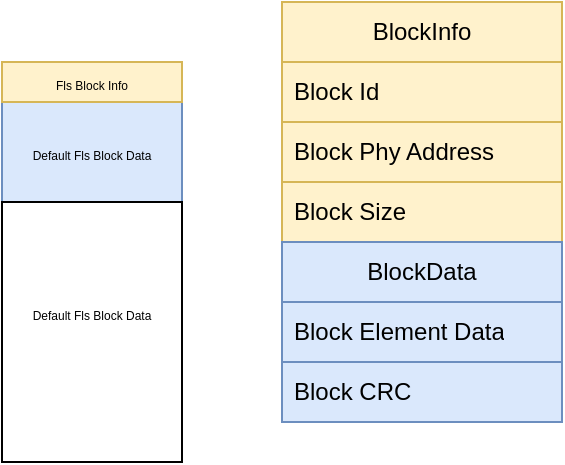 <mxfile version="22.1.3" type="github">
  <diagram name="第 1 页" id="8-_o1X4CW5Anvpkq5qV0">
    <mxGraphModel dx="469" dy="299" grid="1" gridSize="10" guides="1" tooltips="1" connect="1" arrows="1" fold="1" page="1" pageScale="1" pageWidth="850" pageHeight="1100" math="0" shadow="0">
      <root>
        <mxCell id="0" />
        <mxCell id="1" parent="0" />
        <mxCell id="KvajiqOSdeMXq4DKSErc-1" value="" style="rounded=0;whiteSpace=wrap;html=1;fillColor=#dae8fc;strokeColor=#6c8ebf;" vertex="1" parent="1">
          <mxGeometry x="170" y="60" width="90" height="50" as="geometry" />
        </mxCell>
        <mxCell id="KvajiqOSdeMXq4DKSErc-2" value="" style="rounded=0;whiteSpace=wrap;html=1;" vertex="1" parent="1">
          <mxGeometry x="170" y="110" width="90" height="130" as="geometry" />
        </mxCell>
        <mxCell id="KvajiqOSdeMXq4DKSErc-4" value="" style="rounded=0;whiteSpace=wrap;html=1;fillColor=#fff2cc;strokeColor=#d6b656;" vertex="1" parent="1">
          <mxGeometry x="170" y="40" width="90" height="20" as="geometry" />
        </mxCell>
        <mxCell id="KvajiqOSdeMXq4DKSErc-6" value="&lt;font style=&quot;font-size: 6px;&quot;&gt;Fls Block Info&lt;/font&gt;" style="text;html=1;strokeColor=none;fillColor=none;align=center;verticalAlign=middle;whiteSpace=wrap;rounded=0;labelBackgroundColor=none;fontColor=default;" vertex="1" parent="1">
          <mxGeometry x="195" y="45" width="40" height="10" as="geometry" />
        </mxCell>
        <mxCell id="KvajiqOSdeMXq4DKSErc-7" value="&lt;font style=&quot;font-size: 6px;&quot;&gt;Default Fls Block Data&lt;/font&gt;" style="text;html=1;strokeColor=none;fillColor=none;align=center;verticalAlign=middle;whiteSpace=wrap;rounded=0;labelBackgroundColor=none;" vertex="1" parent="1">
          <mxGeometry x="170" y="80" width="90" height="10" as="geometry" />
        </mxCell>
        <mxCell id="KvajiqOSdeMXq4DKSErc-9" value="&lt;font style=&quot;font-size: 6px;&quot;&gt;Default Fls Block Data&lt;/font&gt;" style="text;html=1;strokeColor=none;fillColor=none;align=center;verticalAlign=middle;whiteSpace=wrap;rounded=0;labelBackgroundColor=none;" vertex="1" parent="1">
          <mxGeometry x="170" y="160" width="90" height="10" as="geometry" />
        </mxCell>
        <mxCell id="KvajiqOSdeMXq4DKSErc-11" value="BlockInfo" style="swimlane;fontStyle=0;childLayout=stackLayout;horizontal=1;startSize=30;horizontalStack=0;resizeParent=1;resizeParentMax=0;resizeLast=0;collapsible=1;marginBottom=0;whiteSpace=wrap;html=1;fillColor=#fff2cc;strokeColor=#d6b656;" vertex="1" parent="1">
          <mxGeometry x="310" y="10" width="140" height="120" as="geometry">
            <mxRectangle x="310" y="10" width="90" height="30" as="alternateBounds" />
          </mxGeometry>
        </mxCell>
        <mxCell id="KvajiqOSdeMXq4DKSErc-14" value="Block Id" style="text;strokeColor=#d6b656;fillColor=#fff2cc;align=left;verticalAlign=middle;spacingLeft=4;spacingRight=4;overflow=hidden;points=[[0,0.5],[1,0.5]];portConstraint=eastwest;rotatable=0;whiteSpace=wrap;html=1;" vertex="1" parent="KvajiqOSdeMXq4DKSErc-11">
          <mxGeometry y="30" width="140" height="30" as="geometry" />
        </mxCell>
        <mxCell id="KvajiqOSdeMXq4DKSErc-12" value="Block Phy Address" style="text;strokeColor=#d6b656;fillColor=#fff2cc;align=left;verticalAlign=middle;spacingLeft=4;spacingRight=4;overflow=hidden;points=[[0,0.5],[1,0.5]];portConstraint=eastwest;rotatable=0;whiteSpace=wrap;html=1;" vertex="1" parent="KvajiqOSdeMXq4DKSErc-11">
          <mxGeometry y="60" width="140" height="30" as="geometry" />
        </mxCell>
        <mxCell id="KvajiqOSdeMXq4DKSErc-13" value="Block Size" style="text;strokeColor=#d6b656;fillColor=#fff2cc;align=left;verticalAlign=middle;spacingLeft=4;spacingRight=4;overflow=hidden;points=[[0,0.5],[1,0.5]];portConstraint=eastwest;rotatable=0;whiteSpace=wrap;html=1;" vertex="1" parent="KvajiqOSdeMXq4DKSErc-11">
          <mxGeometry y="90" width="140" height="30" as="geometry" />
        </mxCell>
        <mxCell id="KvajiqOSdeMXq4DKSErc-16" value="BlockData" style="swimlane;fontStyle=0;childLayout=stackLayout;horizontal=1;startSize=30;horizontalStack=0;resizeParent=1;resizeParentMax=0;resizeLast=0;collapsible=1;marginBottom=0;whiteSpace=wrap;html=1;fillColor=#dae8fc;strokeColor=#6c8ebf;" vertex="1" parent="1">
          <mxGeometry x="310" y="130" width="140" height="90" as="geometry">
            <mxRectangle x="310" y="130" width="90" height="30" as="alternateBounds" />
          </mxGeometry>
        </mxCell>
        <mxCell id="KvajiqOSdeMXq4DKSErc-17" value="Block Element Data" style="text;strokeColor=#6c8ebf;fillColor=#dae8fc;align=left;verticalAlign=middle;spacingLeft=4;spacingRight=4;overflow=hidden;points=[[0,0.5],[1,0.5]];portConstraint=eastwest;rotatable=0;whiteSpace=wrap;html=1;" vertex="1" parent="KvajiqOSdeMXq4DKSErc-16">
          <mxGeometry y="30" width="140" height="30" as="geometry" />
        </mxCell>
        <mxCell id="KvajiqOSdeMXq4DKSErc-18" value="Block CRC" style="text;strokeColor=#6c8ebf;fillColor=#dae8fc;align=left;verticalAlign=middle;spacingLeft=4;spacingRight=4;overflow=hidden;points=[[0,0.5],[1,0.5]];portConstraint=eastwest;rotatable=0;whiteSpace=wrap;html=1;" vertex="1" parent="KvajiqOSdeMXq4DKSErc-16">
          <mxGeometry y="60" width="140" height="30" as="geometry" />
        </mxCell>
      </root>
    </mxGraphModel>
  </diagram>
</mxfile>
